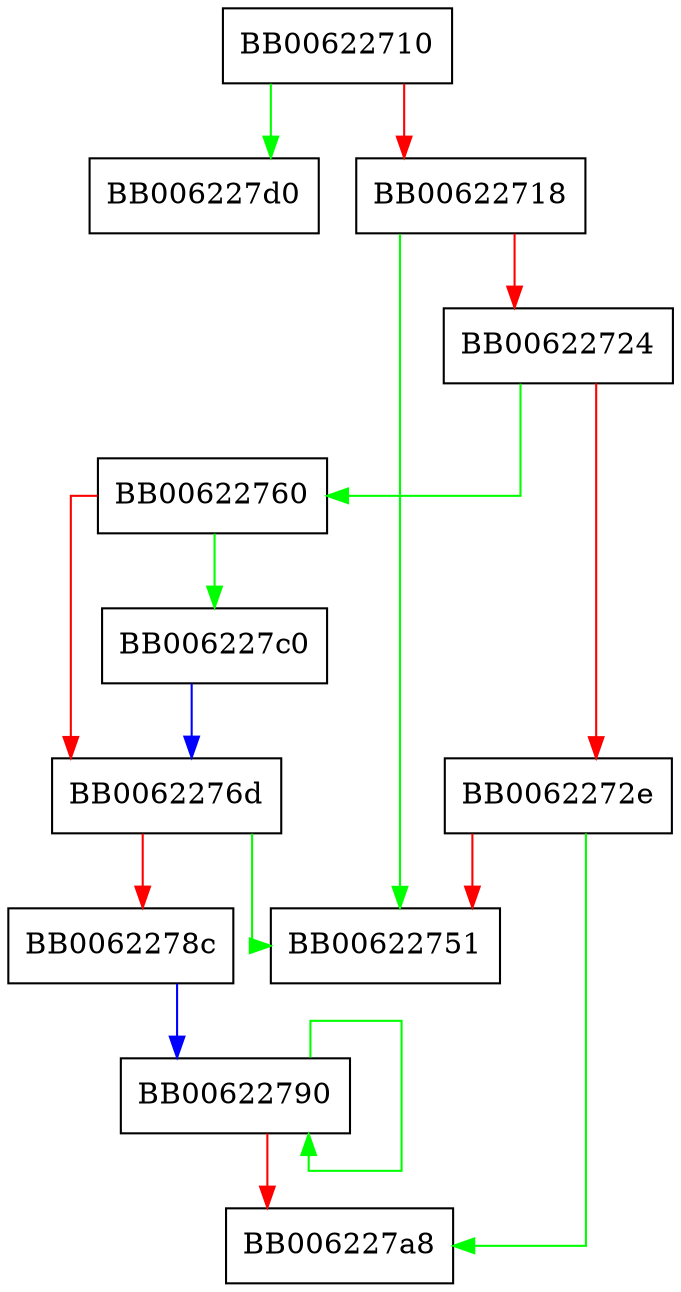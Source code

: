digraph OPENSSL_uni2asc {
  node [shape="box"];
  graph [splines=ortho];
  BB00622710 -> BB006227d0 [color="green"];
  BB00622710 -> BB00622718 [color="red"];
  BB00622718 -> BB00622751 [color="green"];
  BB00622718 -> BB00622724 [color="red"];
  BB00622724 -> BB00622760 [color="green"];
  BB00622724 -> BB0062272e [color="red"];
  BB0062272e -> BB006227a8 [color="green"];
  BB0062272e -> BB00622751 [color="red"];
  BB00622760 -> BB006227c0 [color="green"];
  BB00622760 -> BB0062276d [color="red"];
  BB0062276d -> BB00622751 [color="green"];
  BB0062276d -> BB0062278c [color="red"];
  BB0062278c -> BB00622790 [color="blue"];
  BB00622790 -> BB00622790 [color="green"];
  BB00622790 -> BB006227a8 [color="red"];
  BB006227c0 -> BB0062276d [color="blue"];
}